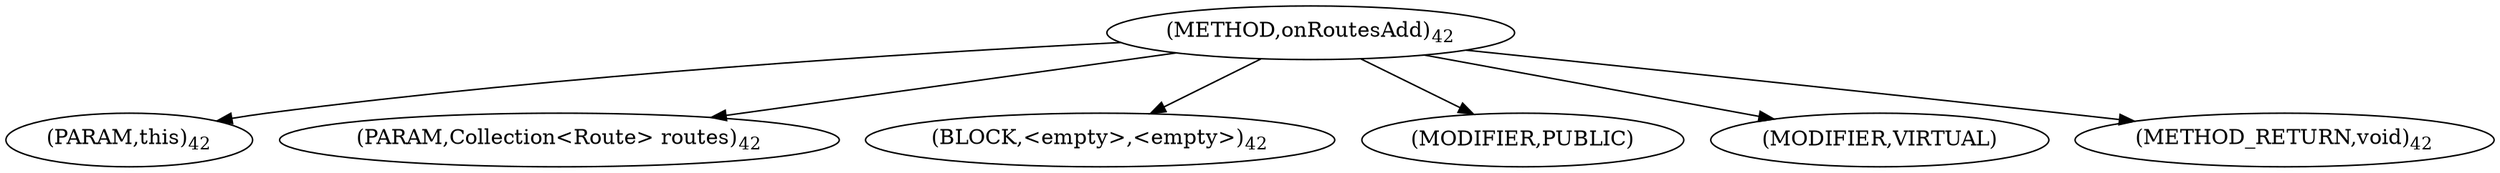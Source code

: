 digraph "onRoutesAdd" {  
"44" [label = <(METHOD,onRoutesAdd)<SUB>42</SUB>> ]
"45" [label = <(PARAM,this)<SUB>42</SUB>> ]
"46" [label = <(PARAM,Collection&lt;Route&gt; routes)<SUB>42</SUB>> ]
"47" [label = <(BLOCK,&lt;empty&gt;,&lt;empty&gt;)<SUB>42</SUB>> ]
"48" [label = <(MODIFIER,PUBLIC)> ]
"49" [label = <(MODIFIER,VIRTUAL)> ]
"50" [label = <(METHOD_RETURN,void)<SUB>42</SUB>> ]
  "44" -> "45" 
  "44" -> "46" 
  "44" -> "47" 
  "44" -> "48" 
  "44" -> "49" 
  "44" -> "50" 
}
